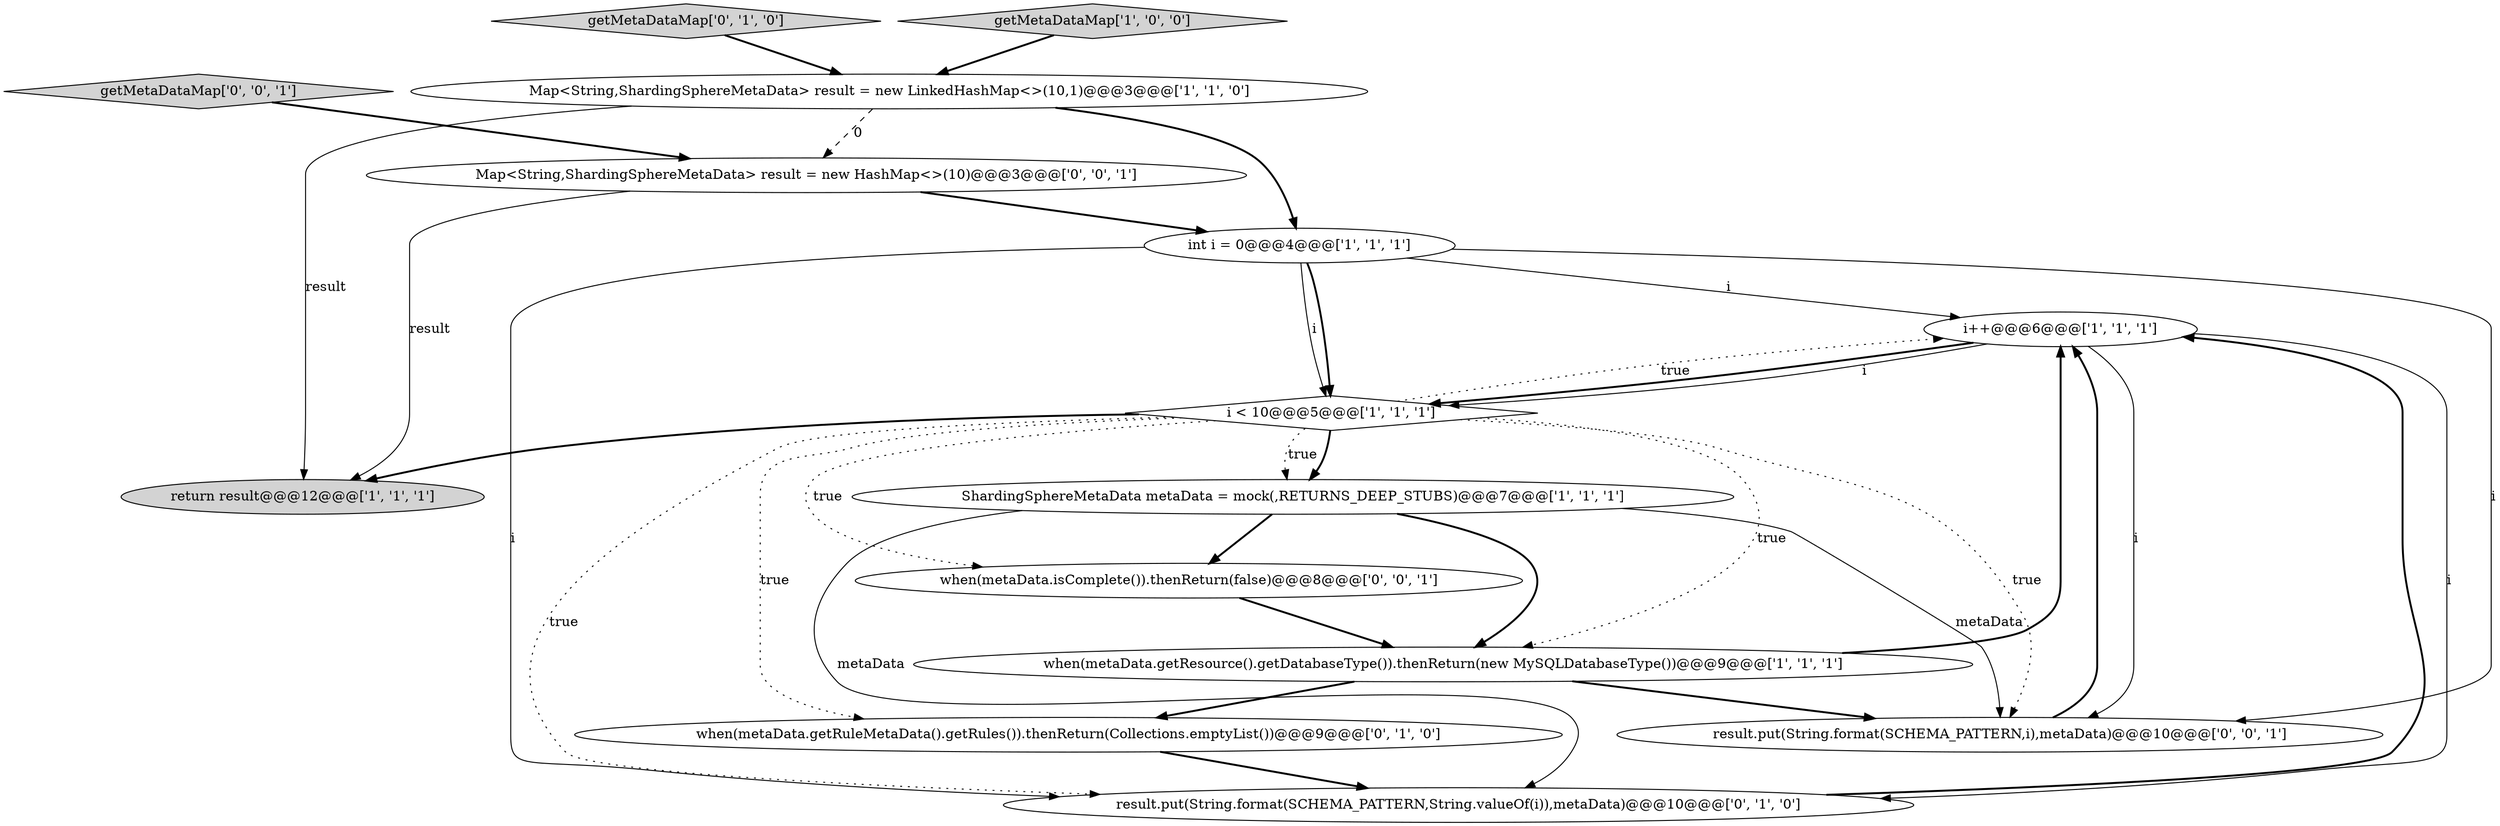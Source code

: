 digraph {
14 [style = filled, label = "getMetaDataMap['0', '0', '1']", fillcolor = lightgray, shape = diamond image = "AAA0AAABBB3BBB"];
0 [style = filled, label = "i++@@@6@@@['1', '1', '1']", fillcolor = white, shape = ellipse image = "AAA0AAABBB1BBB"];
9 [style = filled, label = "result.put(String.format(SCHEMA_PATTERN,String.valueOf(i)),metaData)@@@10@@@['0', '1', '0']", fillcolor = white, shape = ellipse image = "AAA1AAABBB2BBB"];
2 [style = filled, label = "int i = 0@@@4@@@['1', '1', '1']", fillcolor = white, shape = ellipse image = "AAA0AAABBB1BBB"];
4 [style = filled, label = "when(metaData.getResource().getDatabaseType()).thenReturn(new MySQLDatabaseType())@@@9@@@['1', '1', '1']", fillcolor = white, shape = ellipse image = "AAA0AAABBB1BBB"];
7 [style = filled, label = "Map<String,ShardingSphereMetaData> result = new LinkedHashMap<>(10,1)@@@3@@@['1', '1', '0']", fillcolor = white, shape = ellipse image = "AAA0AAABBB1BBB"];
12 [style = filled, label = "when(metaData.isComplete()).thenReturn(false)@@@8@@@['0', '0', '1']", fillcolor = white, shape = ellipse image = "AAA0AAABBB3BBB"];
13 [style = filled, label = "result.put(String.format(SCHEMA_PATTERN,i),metaData)@@@10@@@['0', '0', '1']", fillcolor = white, shape = ellipse image = "AAA0AAABBB3BBB"];
10 [style = filled, label = "getMetaDataMap['0', '1', '0']", fillcolor = lightgray, shape = diamond image = "AAA0AAABBB2BBB"];
11 [style = filled, label = "Map<String,ShardingSphereMetaData> result = new HashMap<>(10)@@@3@@@['0', '0', '1']", fillcolor = white, shape = ellipse image = "AAA0AAABBB3BBB"];
8 [style = filled, label = "when(metaData.getRuleMetaData().getRules()).thenReturn(Collections.emptyList())@@@9@@@['0', '1', '0']", fillcolor = white, shape = ellipse image = "AAA1AAABBB2BBB"];
6 [style = filled, label = "getMetaDataMap['1', '0', '0']", fillcolor = lightgray, shape = diamond image = "AAA0AAABBB1BBB"];
5 [style = filled, label = "ShardingSphereMetaData metaData = mock(,RETURNS_DEEP_STUBS)@@@7@@@['1', '1', '1']", fillcolor = white, shape = ellipse image = "AAA0AAABBB1BBB"];
1 [style = filled, label = "return result@@@12@@@['1', '1', '1']", fillcolor = lightgray, shape = ellipse image = "AAA0AAABBB1BBB"];
3 [style = filled, label = "i < 10@@@5@@@['1', '1', '1']", fillcolor = white, shape = diamond image = "AAA0AAABBB1BBB"];
3->12 [style = dotted, label="true"];
8->9 [style = bold, label=""];
13->0 [style = bold, label=""];
2->9 [style = solid, label="i"];
12->4 [style = bold, label=""];
11->1 [style = solid, label="result"];
2->0 [style = solid, label="i"];
3->8 [style = dotted, label="true"];
7->11 [style = dashed, label="0"];
4->8 [style = bold, label=""];
0->3 [style = bold, label=""];
9->0 [style = bold, label=""];
14->11 [style = bold, label=""];
0->3 [style = solid, label="i"];
3->5 [style = bold, label=""];
11->2 [style = bold, label=""];
5->4 [style = bold, label=""];
3->1 [style = bold, label=""];
2->3 [style = bold, label=""];
3->0 [style = dotted, label="true"];
5->9 [style = solid, label="metaData"];
0->9 [style = solid, label="i"];
2->13 [style = solid, label="i"];
10->7 [style = bold, label=""];
3->4 [style = dotted, label="true"];
2->3 [style = solid, label="i"];
4->13 [style = bold, label=""];
5->12 [style = bold, label=""];
0->13 [style = solid, label="i"];
6->7 [style = bold, label=""];
3->9 [style = dotted, label="true"];
3->5 [style = dotted, label="true"];
7->1 [style = solid, label="result"];
3->13 [style = dotted, label="true"];
5->13 [style = solid, label="metaData"];
4->0 [style = bold, label=""];
7->2 [style = bold, label=""];
}
